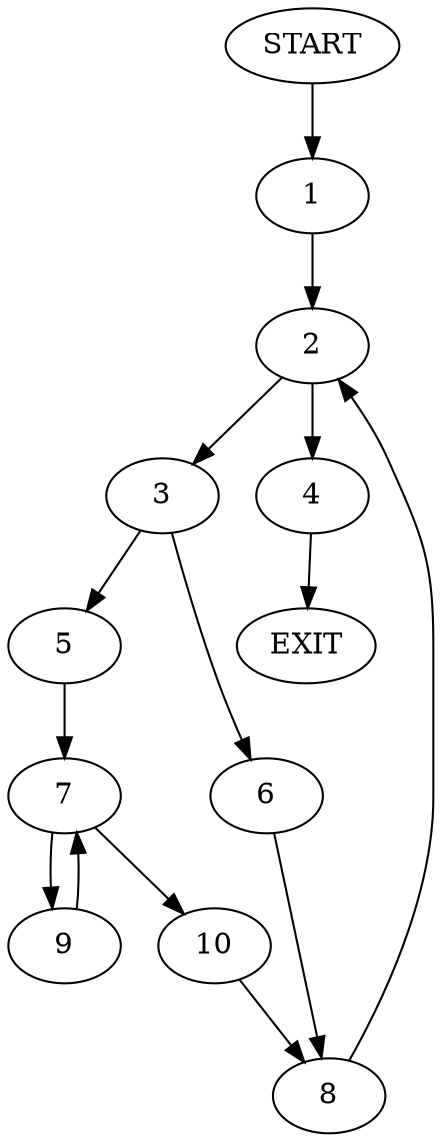 digraph {
0 [label="START"]
11 [label="EXIT"]
0 -> 1
1 -> 2
2 -> 3
2 -> 4
3 -> 5
3 -> 6
4 -> 11
5 -> 7
6 -> 8
7 -> 9
7 -> 10
9 -> 7
10 -> 8
8 -> 2
}
